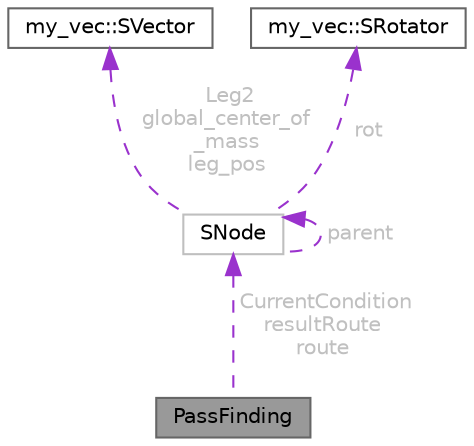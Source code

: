 digraph "PassFinding"
{
 // LATEX_PDF_SIZE
  bgcolor="transparent";
  edge [fontname=Helvetica,fontsize=10,labelfontname=Helvetica,labelfontsize=10];
  node [fontname=Helvetica,fontsize=10,shape=box,height=0.2,width=0.4];
  Node1 [id="Node000001",label="PassFinding",height=0.2,width=0.4,color="gray40", fillcolor="grey60", style="filled", fontcolor="black",tooltip=" "];
  Node2 -> Node1 [id="edge1_Node000001_Node000002",dir="back",color="darkorchid3",style="dashed",tooltip=" ",label=" CurrentCondition\nresultRoute\nroute",fontcolor="grey" ];
  Node2 [id="Node000002",label="SNode",height=0.2,width=0.4,color="grey75", fillcolor="white", style="filled",URL="$struct_s_node.html",tooltip=" "];
  Node3 -> Node2 [id="edge2_Node000002_Node000003",dir="back",color="darkorchid3",style="dashed",tooltip=" ",label=" Leg2\nglobal_center_of\l_mass\nleg_pos",fontcolor="grey" ];
  Node3 [id="Node000003",label="my_vec::SVector",height=0.2,width=0.4,color="gray40", fillcolor="white", style="filled",URL="$structmy__vec_1_1_s_vector.html",tooltip="ベクトルを表す構造体"];
  Node4 -> Node2 [id="edge3_Node000002_Node000004",dir="back",color="darkorchid3",style="dashed",tooltip=" ",label=" rot",fontcolor="grey" ];
  Node4 [id="Node000004",label="my_vec::SRotator",height=0.2,width=0.4,color="gray40", fillcolor="white", style="filled",URL="$structmy__vec_1_1_s_rotator.html",tooltip="回転を表す構造体．XYZオイラー角"];
  Node2 -> Node2 [id="edge4_Node000002_Node000002",dir="back",color="darkorchid3",style="dashed",tooltip=" ",label=" parent",fontcolor="grey" ];
}
